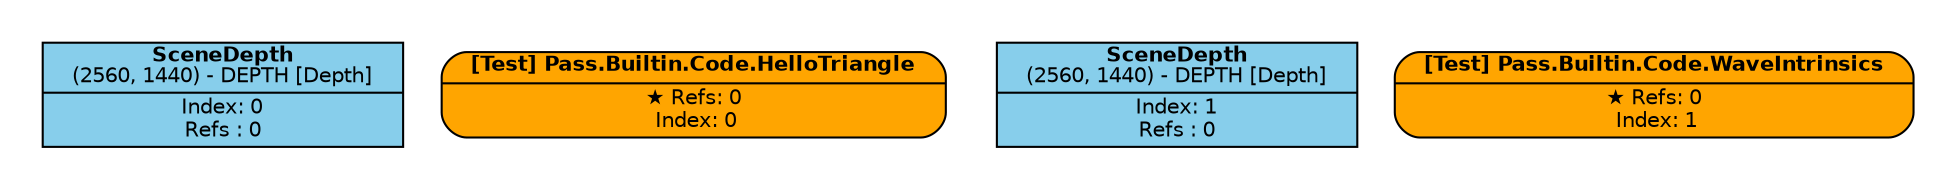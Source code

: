 digraph FrameGraph {
graph [style=invis, rankdir="TB" ordering=out, splines=spline]
node [shape=record, fontname="helvetica", fontsize=10, margin="0.2,0.03"]

P0 [label=<{ {<B>[Test] Pass.Builtin.Code.HelloTriangle</B>} | {&#x2605; Refs: 0<BR/> Index: 0} }> style="rounded,filled", fillcolor=orange]
P1 [label=<{ {<B>[Test] Pass.Builtin.Code.WaveIntrinsics</B>} | {&#x2605; Refs: 0<BR/> Index: 1} }> style="rounded,filled", fillcolor=orange]

R0_1 [label=<{ {<B>SceneDepth</B><BR/>(2560, 1440) - DEPTH [Depth]} | {Index: 0<BR/>Refs : 0} }> style=filled, fillcolor=skyblue]
R1_1 [label=<{ {<B>SceneDepth</B><BR/>(2560, 1440) - DEPTH [Depth]} | {Index: 1<BR/>Refs : 0} }> style=filled, fillcolor=skyblue]

P0 -> { } [color=orangered]
P1 -> { } [color=orangered]

R0_1 -> { } [color=olivedrab3]
R1_1 -> { } [color=olivedrab3]

subgraph cluster_0 {
P0 R0_1 
}
subgraph cluster_1 {
P1 R1_1 
}

subgraph cluster_imported_resources {
graph [style=dotted, fontname="helvetica", label=< <B>Imported</B> >]

}

}